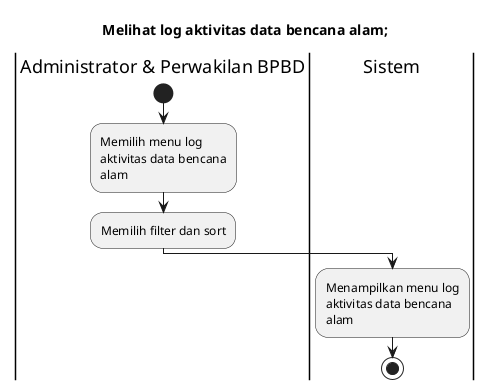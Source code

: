 @startuml UC-MGDISASTER-013 - Melihat log aktivitas data bencana alam;
skinparam wrapWidth 140

title Melihat log aktivitas data bencana alam;

|Administrator & Perwakilan BPBD|
start
:Memilih menu log aktivitas data bencana alam;
:Memilih filter dan sort;

|Sistem|
:Menampilkan menu log aktivitas data bencana alam;

stop

@enduml